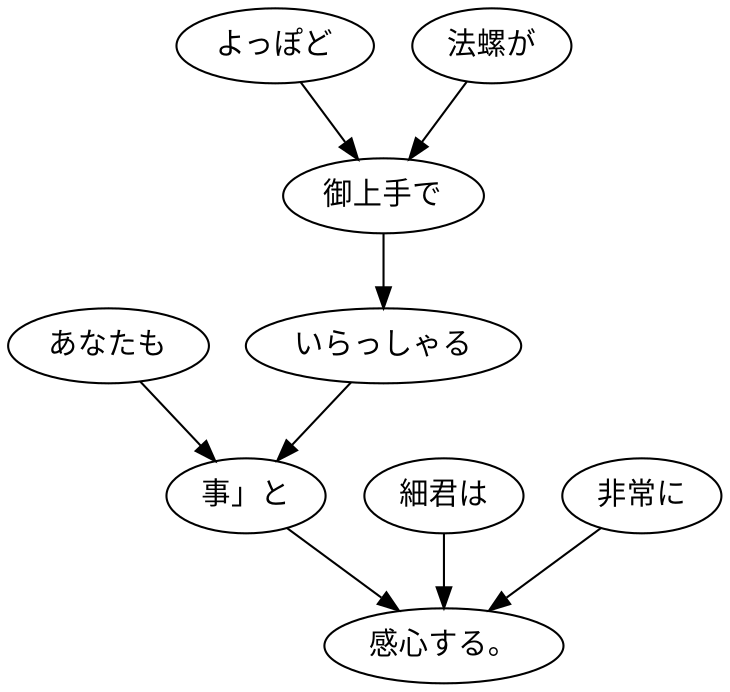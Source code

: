 digraph graph1775 {
	node0 [label="あなたも"];
	node1 [label="よっぽど"];
	node2 [label="法螺が"];
	node3 [label="御上手で"];
	node4 [label="いらっしゃる"];
	node5 [label="事」と"];
	node6 [label="細君は"];
	node7 [label="非常に"];
	node8 [label="感心する。"];
	node0 -> node5;
	node1 -> node3;
	node2 -> node3;
	node3 -> node4;
	node4 -> node5;
	node5 -> node8;
	node6 -> node8;
	node7 -> node8;
}

